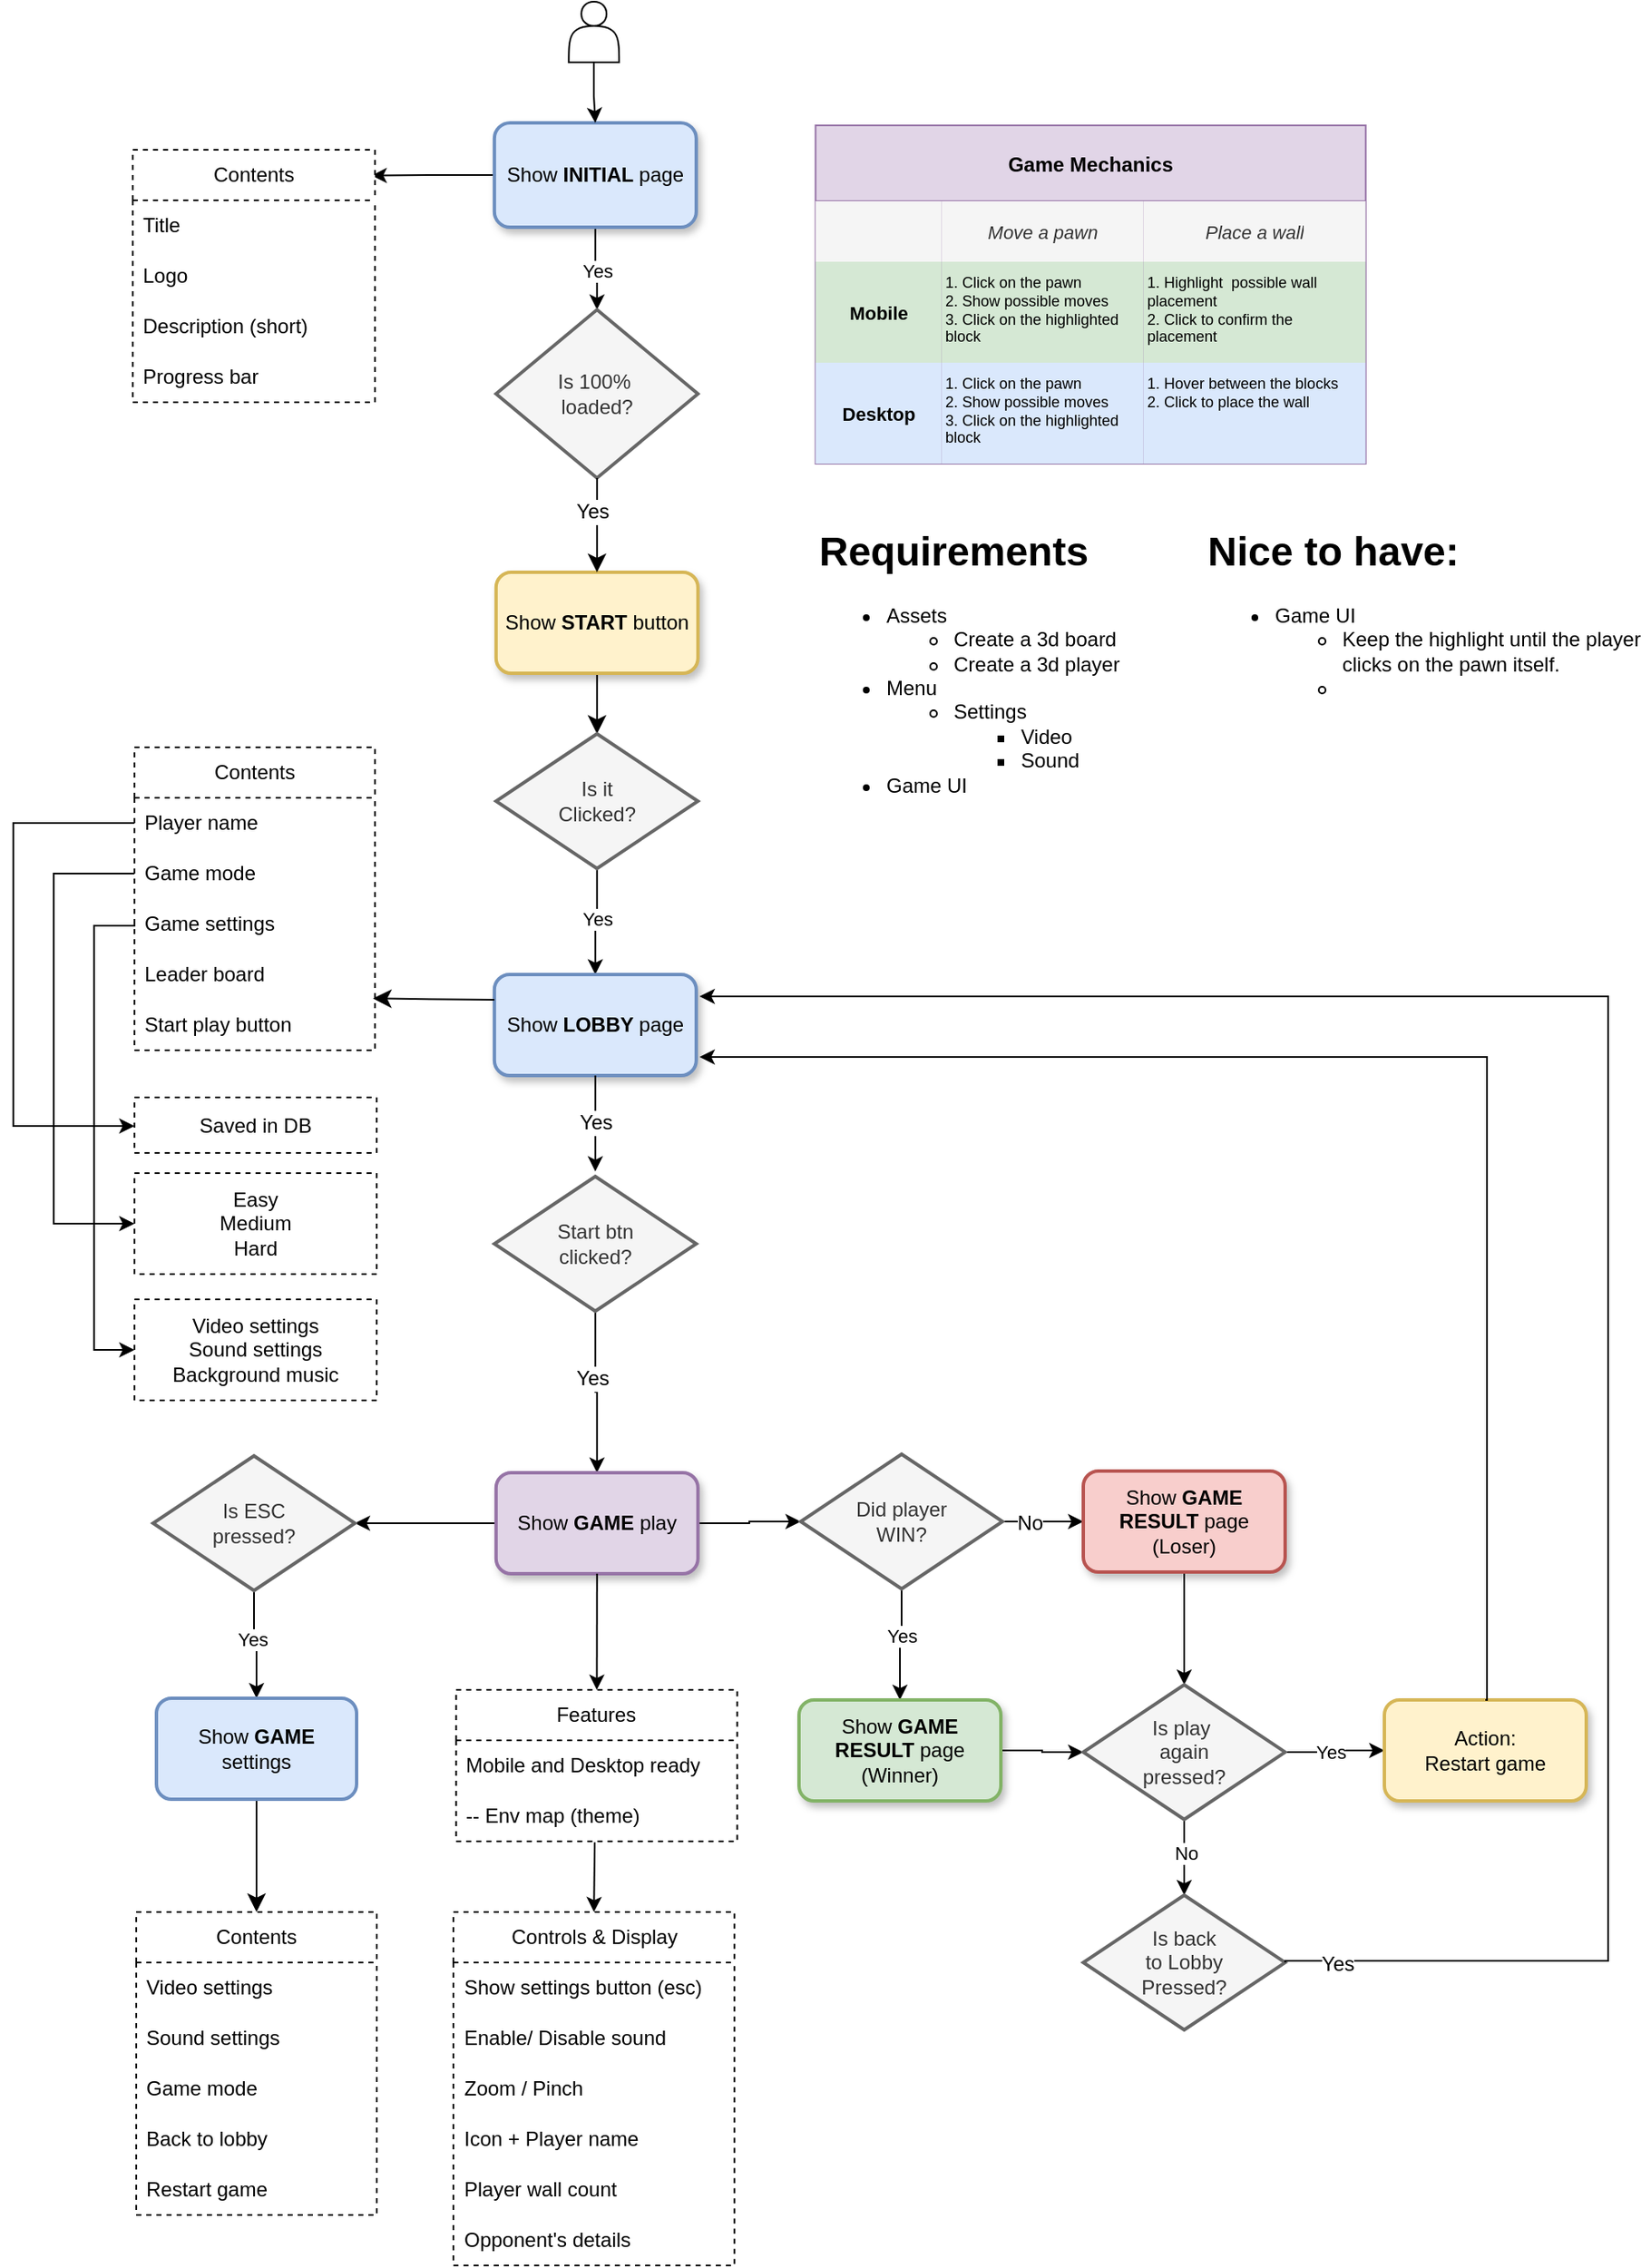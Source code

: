 <mxfile version="24.7.17">
  <diagram id="C5RBs43oDa-KdzZeNtuy" name="Page-1">
    <mxGraphModel dx="643" dy="827" grid="1" gridSize="12" guides="1" tooltips="1" connect="1" arrows="1" fold="1" page="1" pageScale="1" pageWidth="1169" pageHeight="827" math="0" shadow="0">
      <root>
        <mxCell id="WIyWlLk6GJQsqaUBKTNV-0" />
        <mxCell id="WIyWlLk6GJQsqaUBKTNV-1" parent="WIyWlLk6GJQsqaUBKTNV-0" />
        <mxCell id="kCv27NLkTASsiyVAGszz-1" value="&lt;h1 style=&quot;margin-top: 0px;&quot;&gt;Requirements&lt;/h1&gt;&lt;p&gt;&lt;/p&gt;&lt;ul&gt;&lt;li&gt;Assets&lt;/li&gt;&lt;ul&gt;&lt;li&gt;Create a 3d board&lt;/li&gt;&lt;li&gt;Create a 3d player&lt;/li&gt;&lt;/ul&gt;&lt;li&gt;Menu&lt;/li&gt;&lt;ul&gt;&lt;li&gt;Settings&lt;/li&gt;&lt;ul&gt;&lt;li&gt;Video&lt;/li&gt;&lt;li&gt;Sound&lt;/li&gt;&lt;/ul&gt;&lt;/ul&gt;&lt;li&gt;Game UI&lt;/li&gt;&lt;/ul&gt;&lt;p&gt;&lt;/p&gt;" style="text;html=1;whiteSpace=wrap;overflow=hidden;rounded=0;" parent="WIyWlLk6GJQsqaUBKTNV-1" vertex="1">
          <mxGeometry x="560.82" y="354" width="216.09" height="288" as="geometry" />
        </mxCell>
        <mxCell id="kCv27NLkTASsiyVAGszz-27" style="edgeStyle=orthogonalEdgeStyle;rounded=0;orthogonalLoop=1;jettySize=auto;html=1;entryX=0.5;entryY=0;entryDx=0;entryDy=0;entryPerimeter=0;" parent="WIyWlLk6GJQsqaUBKTNV-1" source="kCv27NLkTASsiyVAGszz-2" target="kCv27NLkTASsiyVAGszz-12" edge="1">
          <mxGeometry relative="1" as="geometry">
            <mxPoint x="371.91" y="351" as="targetPoint" />
          </mxGeometry>
        </mxCell>
        <mxCell id="kCv27NLkTASsiyVAGszz-29" value="Yes" style="edgeLabel;html=1;align=center;verticalAlign=middle;resizable=0;points=[];" parent="kCv27NLkTASsiyVAGszz-27" connectable="0" vertex="1">
          <mxGeometry x="0.861" relative="1" as="geometry">
            <mxPoint y="-20" as="offset" />
          </mxGeometry>
        </mxCell>
        <mxCell id="kCv27NLkTASsiyVAGszz-28" style="edgeStyle=orthogonalEdgeStyle;rounded=0;orthogonalLoop=1;jettySize=auto;html=1;entryX=0.986;entryY=0.102;entryDx=0;entryDy=0;entryPerimeter=0;" parent="WIyWlLk6GJQsqaUBKTNV-1" source="kCv27NLkTASsiyVAGszz-2" target="kCv27NLkTASsiyVAGszz-7" edge="1">
          <mxGeometry relative="1" as="geometry">
            <mxPoint x="310.91" y="99" as="targetPoint" />
          </mxGeometry>
        </mxCell>
        <mxCell id="kCv27NLkTASsiyVAGszz-2" value="Show &lt;b&gt;INITIAL &lt;/b&gt;page" style="rounded=1;whiteSpace=wrap;html=1;fontSize=12;glass=0;strokeWidth=2;shadow=1;fillColor=#dae8fc;strokeColor=#6c8ebf;" parent="WIyWlLk6GJQsqaUBKTNV-1" vertex="1">
          <mxGeometry x="369.91" y="120" width="120" height="62" as="geometry" />
        </mxCell>
        <mxCell id="kCv27NLkTASsiyVAGszz-7" value="Contents" style="swimlane;fontStyle=0;childLayout=stackLayout;horizontal=1;startSize=30;horizontalStack=0;resizeParent=1;resizeParentMax=0;resizeLast=0;collapsible=1;marginBottom=0;whiteSpace=wrap;html=1;dashed=1;" parent="WIyWlLk6GJQsqaUBKTNV-1" vertex="1">
          <mxGeometry x="154.91" y="136" width="144" height="150" as="geometry" />
        </mxCell>
        <mxCell id="kCv27NLkTASsiyVAGszz-8" value="Title" style="text;strokeColor=none;fillColor=none;align=left;verticalAlign=middle;spacingLeft=4;spacingRight=4;overflow=hidden;points=[[0,0.5],[1,0.5]];portConstraint=eastwest;rotatable=0;whiteSpace=wrap;html=1;" parent="kCv27NLkTASsiyVAGszz-7" vertex="1">
          <mxGeometry y="30" width="144" height="30" as="geometry" />
        </mxCell>
        <mxCell id="kCv27NLkTASsiyVAGszz-9" value="Logo" style="text;strokeColor=none;fillColor=none;align=left;verticalAlign=middle;spacingLeft=4;spacingRight=4;overflow=hidden;points=[[0,0.5],[1,0.5]];portConstraint=eastwest;rotatable=0;whiteSpace=wrap;html=1;" parent="kCv27NLkTASsiyVAGszz-7" vertex="1">
          <mxGeometry y="60" width="144" height="30" as="geometry" />
        </mxCell>
        <mxCell id="kCv27NLkTASsiyVAGszz-10" value="Description (short)" style="text;strokeColor=none;fillColor=none;align=left;verticalAlign=middle;spacingLeft=4;spacingRight=4;overflow=hidden;points=[[0,0.5],[1,0.5]];portConstraint=eastwest;rotatable=0;whiteSpace=wrap;html=1;" parent="kCv27NLkTASsiyVAGszz-7" vertex="1">
          <mxGeometry y="90" width="144" height="30" as="geometry" />
        </mxCell>
        <mxCell id="kCv27NLkTASsiyVAGszz-16" value="Progress bar" style="text;strokeColor=none;fillColor=none;align=left;verticalAlign=middle;spacingLeft=4;spacingRight=4;overflow=hidden;points=[[0,0.5],[1,0.5]];portConstraint=eastwest;rotatable=0;whiteSpace=wrap;html=1;" parent="kCv27NLkTASsiyVAGszz-7" vertex="1">
          <mxGeometry y="120" width="144" height="30" as="geometry" />
        </mxCell>
        <mxCell id="kCv27NLkTASsiyVAGszz-12" value="Is 100%&amp;nbsp;&lt;div&gt;loaded?&lt;/div&gt;" style="strokeWidth=2;html=1;shape=mxgraph.flowchart.decision;whiteSpace=wrap;fillColor=#f5f5f5;fontColor=#333333;strokeColor=#666666;" parent="WIyWlLk6GJQsqaUBKTNV-1" vertex="1">
          <mxGeometry x="370.91" y="231" width="120" height="100" as="geometry" />
        </mxCell>
        <mxCell id="fCs1MnrlORvTi6iUgowO-6" value="" style="edgeStyle=none;curved=1;rounded=0;orthogonalLoop=1;jettySize=auto;html=1;fontSize=12;startSize=8;endSize=8;" parent="WIyWlLk6GJQsqaUBKTNV-1" source="kCv27NLkTASsiyVAGszz-14" target="kCv27NLkTASsiyVAGszz-18" edge="1">
          <mxGeometry relative="1" as="geometry">
            <mxPoint x="407.91" y="483" as="targetPoint" />
          </mxGeometry>
        </mxCell>
        <mxCell id="kCv27NLkTASsiyVAGszz-14" value="Show &lt;b&gt;START &lt;/b&gt;button" style="whiteSpace=wrap;html=1;strokeWidth=2;rounded=1;shadow=1;fillColor=#fff2cc;strokeColor=#d6b656;" parent="WIyWlLk6GJQsqaUBKTNV-1" vertex="1">
          <mxGeometry x="370.91" y="387" width="120" height="60" as="geometry" />
        </mxCell>
        <mxCell id="kCv27NLkTASsiyVAGszz-31" value="" style="edgeStyle=orthogonalEdgeStyle;rounded=0;orthogonalLoop=1;jettySize=auto;html=1;" parent="WIyWlLk6GJQsqaUBKTNV-1" source="kCv27NLkTASsiyVAGszz-18" target="kCv27NLkTASsiyVAGszz-30" edge="1">
          <mxGeometry relative="1" as="geometry" />
        </mxCell>
        <mxCell id="kCv27NLkTASsiyVAGszz-32" value="Yes" style="edgeLabel;html=1;align=center;verticalAlign=middle;resizable=0;points=[];" parent="kCv27NLkTASsiyVAGszz-31" connectable="0" vertex="1">
          <mxGeometry x="-0.061" relative="1" as="geometry">
            <mxPoint as="offset" />
          </mxGeometry>
        </mxCell>
        <mxCell id="kCv27NLkTASsiyVAGszz-18" value="Is it&lt;div&gt;Clicked?&lt;/div&gt;" style="rhombus;whiteSpace=wrap;html=1;strokeWidth=2;fillColor=#f5f5f5;fontColor=#333333;strokeColor=#666666;" parent="WIyWlLk6GJQsqaUBKTNV-1" vertex="1">
          <mxGeometry x="370.91" y="483" width="120" height="80" as="geometry" />
        </mxCell>
        <mxCell id="kCv27NLkTASsiyVAGszz-21" style="edgeStyle=orthogonalEdgeStyle;rounded=0;orthogonalLoop=1;jettySize=auto;html=1;entryX=0.5;entryY=0;entryDx=0;entryDy=0;" parent="WIyWlLk6GJQsqaUBKTNV-1" source="kCv27NLkTASsiyVAGszz-20" target="kCv27NLkTASsiyVAGszz-2" edge="1">
          <mxGeometry relative="1" as="geometry">
            <Array as="points" />
          </mxGeometry>
        </mxCell>
        <mxCell id="kCv27NLkTASsiyVAGszz-20" value="" style="shape=actor;whiteSpace=wrap;html=1;" parent="WIyWlLk6GJQsqaUBKTNV-1" vertex="1">
          <mxGeometry x="414.14" y="48" width="29.91" height="36" as="geometry" />
        </mxCell>
        <mxCell id="kCv27NLkTASsiyVAGszz-30" value="Show &lt;b&gt;LOBBY &lt;/b&gt;page" style="whiteSpace=wrap;html=1;strokeWidth=2;rounded=1;shadow=1;fillColor=#dae8fc;strokeColor=#6c8ebf;" parent="WIyWlLk6GJQsqaUBKTNV-1" vertex="1">
          <mxGeometry x="369.91" y="626" width="120" height="60" as="geometry" />
        </mxCell>
        <mxCell id="kCv27NLkTASsiyVAGszz-33" value="Contents" style="swimlane;fontStyle=0;childLayout=stackLayout;horizontal=1;startSize=30;horizontalStack=0;resizeParent=1;resizeParentMax=0;resizeLast=0;collapsible=1;marginBottom=0;whiteSpace=wrap;html=1;dashed=1;" parent="WIyWlLk6GJQsqaUBKTNV-1" vertex="1">
          <mxGeometry x="155.91" y="491" width="143" height="180" as="geometry" />
        </mxCell>
        <mxCell id="kCv27NLkTASsiyVAGszz-34" value="Player name" style="text;strokeColor=none;fillColor=none;align=left;verticalAlign=middle;spacingLeft=4;spacingRight=4;overflow=hidden;points=[[0,0.5],[1,0.5]];portConstraint=eastwest;rotatable=0;whiteSpace=wrap;html=1;" parent="kCv27NLkTASsiyVAGszz-33" vertex="1">
          <mxGeometry y="30" width="143" height="30" as="geometry" />
        </mxCell>
        <mxCell id="kCv27NLkTASsiyVAGszz-35" value="Game mode" style="text;strokeColor=none;fillColor=none;align=left;verticalAlign=middle;spacingLeft=4;spacingRight=4;overflow=hidden;points=[[0,0.5],[1,0.5]];portConstraint=eastwest;rotatable=0;whiteSpace=wrap;html=1;" parent="kCv27NLkTASsiyVAGszz-33" vertex="1">
          <mxGeometry y="60" width="143" height="30" as="geometry" />
        </mxCell>
        <mxCell id="kCv27NLkTASsiyVAGszz-36" value="Game settings" style="text;strokeColor=none;fillColor=none;align=left;verticalAlign=middle;spacingLeft=4;spacingRight=4;overflow=hidden;points=[[0,0.5],[1,0.5]];portConstraint=eastwest;rotatable=0;whiteSpace=wrap;html=1;" parent="kCv27NLkTASsiyVAGszz-33" vertex="1">
          <mxGeometry y="90" width="143" height="30" as="geometry" />
        </mxCell>
        <mxCell id="kCv27NLkTASsiyVAGszz-39" value="Leader board" style="text;strokeColor=none;fillColor=none;align=left;verticalAlign=middle;spacingLeft=4;spacingRight=4;overflow=hidden;points=[[0,0.5],[1,0.5]];portConstraint=eastwest;rotatable=0;whiteSpace=wrap;html=1;" parent="kCv27NLkTASsiyVAGszz-33" vertex="1">
          <mxGeometry y="120" width="143" height="30" as="geometry" />
        </mxCell>
        <mxCell id="kCv27NLkTASsiyVAGszz-88" value="Start play button" style="text;strokeColor=none;fillColor=none;align=left;verticalAlign=middle;spacingLeft=4;spacingRight=4;overflow=hidden;points=[[0,0.5],[1,0.5]];portConstraint=eastwest;rotatable=0;whiteSpace=wrap;html=1;" parent="kCv27NLkTASsiyVAGszz-33" vertex="1">
          <mxGeometry y="150" width="143" height="30" as="geometry" />
        </mxCell>
        <mxCell id="kCv27NLkTASsiyVAGszz-42" value="Saved in DB" style="whiteSpace=wrap;html=1;dashed=1;" parent="WIyWlLk6GJQsqaUBKTNV-1" vertex="1">
          <mxGeometry x="155.91" y="699" width="144" height="33" as="geometry" />
        </mxCell>
        <mxCell id="kCv27NLkTASsiyVAGszz-43" value="" style="edgeStyle=orthogonalEdgeStyle;rounded=0;orthogonalLoop=1;jettySize=auto;html=1;" parent="WIyWlLk6GJQsqaUBKTNV-1" source="kCv27NLkTASsiyVAGszz-34" target="kCv27NLkTASsiyVAGszz-42" edge="1">
          <mxGeometry relative="1" as="geometry">
            <Array as="points">
              <mxPoint x="83.91" y="536" />
              <mxPoint x="83.91" y="716" />
            </Array>
          </mxGeometry>
        </mxCell>
        <mxCell id="kCv27NLkTASsiyVAGszz-44" value="Easy&lt;div&gt;Medium&lt;/div&gt;&lt;div&gt;Hard&lt;/div&gt;" style="whiteSpace=wrap;html=1;dashed=1;" parent="WIyWlLk6GJQsqaUBKTNV-1" vertex="1">
          <mxGeometry x="155.91" y="744" width="144" height="60" as="geometry" />
        </mxCell>
        <mxCell id="kCv27NLkTASsiyVAGszz-45" value="" style="edgeStyle=orthogonalEdgeStyle;rounded=0;orthogonalLoop=1;jettySize=auto;html=1;" parent="WIyWlLk6GJQsqaUBKTNV-1" source="kCv27NLkTASsiyVAGszz-35" target="kCv27NLkTASsiyVAGszz-44" edge="1">
          <mxGeometry relative="1" as="geometry">
            <Array as="points">
              <mxPoint x="107.91" y="566" />
              <mxPoint x="107.91" y="774" />
            </Array>
          </mxGeometry>
        </mxCell>
        <mxCell id="kCv27NLkTASsiyVAGszz-47" value="Video settings&lt;div&gt;Sound settings&lt;/div&gt;&lt;div&gt;Background music&lt;/div&gt;" style="whiteSpace=wrap;html=1;dashed=1;" parent="WIyWlLk6GJQsqaUBKTNV-1" vertex="1">
          <mxGeometry x="155.91" y="819" width="144" height="60" as="geometry" />
        </mxCell>
        <mxCell id="kCv27NLkTASsiyVAGszz-48" value="" style="edgeStyle=orthogonalEdgeStyle;rounded=0;orthogonalLoop=1;jettySize=auto;html=1;exitX=0;exitY=0.5;exitDx=0;exitDy=0;entryX=0;entryY=0.5;entryDx=0;entryDy=0;" parent="WIyWlLk6GJQsqaUBKTNV-1" source="kCv27NLkTASsiyVAGszz-36" target="kCv27NLkTASsiyVAGszz-47" edge="1">
          <mxGeometry relative="1" as="geometry">
            <Array as="points">
              <mxPoint x="131.91" y="597" />
              <mxPoint x="131.91" y="849" />
            </Array>
          </mxGeometry>
        </mxCell>
        <mxCell id="kCv27NLkTASsiyVAGszz-55" value="" style="edgeStyle=orthogonalEdgeStyle;rounded=0;orthogonalLoop=1;jettySize=auto;html=1;" parent="WIyWlLk6GJQsqaUBKTNV-1" source="kCv27NLkTASsiyVAGszz-49" target="kCv27NLkTASsiyVAGszz-54" edge="1">
          <mxGeometry relative="1" as="geometry" />
        </mxCell>
        <mxCell id="fCs1MnrlORvTi6iUgowO-12" value="Yes" style="edgeLabel;html=1;align=center;verticalAlign=middle;resizable=0;points=[];fontSize=12;" parent="kCv27NLkTASsiyVAGszz-55" connectable="0" vertex="1">
          <mxGeometry x="-0.166" y="-2" relative="1" as="geometry">
            <mxPoint y="-1" as="offset" />
          </mxGeometry>
        </mxCell>
        <mxCell id="kCv27NLkTASsiyVAGszz-49" value="Start btn&lt;div&gt;clicked?&lt;/div&gt;" style="rhombus;whiteSpace=wrap;html=1;strokeWidth=2;fillColor=#f5f5f5;fontColor=#333333;strokeColor=#666666;" parent="WIyWlLk6GJQsqaUBKTNV-1" vertex="1">
          <mxGeometry x="369.91" y="746" width="120" height="80" as="geometry" />
        </mxCell>
        <mxCell id="kCv27NLkTASsiyVAGszz-52" style="edgeStyle=orthogonalEdgeStyle;rounded=0;orthogonalLoop=1;jettySize=auto;html=1;entryX=0.5;entryY=-0.037;entryDx=0;entryDy=0;entryPerimeter=0;" parent="WIyWlLk6GJQsqaUBKTNV-1" source="kCv27NLkTASsiyVAGszz-30" target="kCv27NLkTASsiyVAGszz-49" edge="1">
          <mxGeometry relative="1" as="geometry" />
        </mxCell>
        <mxCell id="fCs1MnrlORvTi6iUgowO-11" value="Yes" style="edgeLabel;html=1;align=center;verticalAlign=middle;resizable=0;points=[];fontSize=12;" parent="kCv27NLkTASsiyVAGszz-52" connectable="0" vertex="1">
          <mxGeometry x="-0.027" relative="1" as="geometry">
            <mxPoint as="offset" />
          </mxGeometry>
        </mxCell>
        <mxCell id="kCv27NLkTASsiyVAGszz-57" value="" style="edgeStyle=orthogonalEdgeStyle;rounded=0;orthogonalLoop=1;jettySize=auto;html=1;" parent="WIyWlLk6GJQsqaUBKTNV-1" source="kCv27NLkTASsiyVAGszz-54" target="kCv27NLkTASsiyVAGszz-56" edge="1">
          <mxGeometry relative="1" as="geometry" />
        </mxCell>
        <mxCell id="kCv27NLkTASsiyVAGszz-70" value="" style="edgeStyle=orthogonalEdgeStyle;rounded=0;orthogonalLoop=1;jettySize=auto;html=1;" parent="WIyWlLk6GJQsqaUBKTNV-1" source="kCv27NLkTASsiyVAGszz-54" target="kCv27NLkTASsiyVAGszz-69" edge="1">
          <mxGeometry relative="1" as="geometry" />
        </mxCell>
        <mxCell id="kCv27NLkTASsiyVAGszz-54" value="Show &lt;b&gt;GAME &lt;/b&gt;play" style="whiteSpace=wrap;html=1;strokeWidth=2;rounded=1;shadow=1;fillColor=#e1d5e7;strokeColor=#9673a6;" parent="WIyWlLk6GJQsqaUBKTNV-1" vertex="1">
          <mxGeometry x="370.91" y="922" width="120" height="60" as="geometry" />
        </mxCell>
        <mxCell id="kCv27NLkTASsiyVAGszz-59" value="" style="edgeStyle=orthogonalEdgeStyle;rounded=0;orthogonalLoop=1;jettySize=auto;html=1;" parent="WIyWlLk6GJQsqaUBKTNV-1" source="kCv27NLkTASsiyVAGszz-56" target="kCv27NLkTASsiyVAGszz-58" edge="1">
          <mxGeometry relative="1" as="geometry" />
        </mxCell>
        <mxCell id="kCv27NLkTASsiyVAGszz-67" value="Yes" style="edgeLabel;html=1;align=center;verticalAlign=middle;resizable=0;points=[];" parent="kCv27NLkTASsiyVAGszz-59" connectable="0" vertex="1">
          <mxGeometry x="-0.123" y="-1" relative="1" as="geometry">
            <mxPoint as="offset" />
          </mxGeometry>
        </mxCell>
        <mxCell id="kCv27NLkTASsiyVAGszz-56" value="Is ESC&lt;div&gt;pressed?&lt;/div&gt;" style="rhombus;whiteSpace=wrap;html=1;strokeWidth=2;fillColor=#f5f5f5;fontColor=#333333;strokeColor=#666666;" parent="WIyWlLk6GJQsqaUBKTNV-1" vertex="1">
          <mxGeometry x="167" y="912" width="120" height="80" as="geometry" />
        </mxCell>
        <mxCell id="fCs1MnrlORvTi6iUgowO-25" value="" style="edgeStyle=none;curved=1;rounded=0;orthogonalLoop=1;jettySize=auto;html=1;fontSize=12;startSize=8;endSize=8;entryX=0.5;entryY=0;entryDx=0;entryDy=0;" parent="WIyWlLk6GJQsqaUBKTNV-1" source="kCv27NLkTASsiyVAGszz-58" target="kCv27NLkTASsiyVAGszz-60" edge="1">
          <mxGeometry relative="1" as="geometry">
            <mxPoint x="83" y="770" as="targetPoint" />
          </mxGeometry>
        </mxCell>
        <mxCell id="kCv27NLkTASsiyVAGszz-58" value="Show &lt;b&gt;GAME&lt;/b&gt;&lt;div&gt;settings&lt;/div&gt;" style="whiteSpace=wrap;html=1;rounded=1;fillColor=#dae8fc;strokeColor=#6c8ebf;strokeWidth=2;" parent="WIyWlLk6GJQsqaUBKTNV-1" vertex="1">
          <mxGeometry x="169" y="1056" width="119" height="60" as="geometry" />
        </mxCell>
        <mxCell id="kCv27NLkTASsiyVAGszz-60" value="Contents" style="swimlane;fontStyle=0;childLayout=stackLayout;horizontal=1;startSize=30;horizontalStack=0;resizeParent=1;resizeParentMax=0;resizeLast=0;collapsible=1;marginBottom=0;whiteSpace=wrap;html=1;dashed=1;" parent="WIyWlLk6GJQsqaUBKTNV-1" vertex="1">
          <mxGeometry x="157" y="1183" width="143" height="180" as="geometry" />
        </mxCell>
        <mxCell id="kCv27NLkTASsiyVAGszz-61" value="Video settings" style="text;strokeColor=none;fillColor=none;align=left;verticalAlign=middle;spacingLeft=4;spacingRight=4;overflow=hidden;points=[[0,0.5],[1,0.5]];portConstraint=eastwest;rotatable=0;whiteSpace=wrap;html=1;" parent="kCv27NLkTASsiyVAGszz-60" vertex="1">
          <mxGeometry y="30" width="143" height="30" as="geometry" />
        </mxCell>
        <mxCell id="kCv27NLkTASsiyVAGszz-62" value="Sound settings" style="text;strokeColor=none;fillColor=none;align=left;verticalAlign=middle;spacingLeft=4;spacingRight=4;overflow=hidden;points=[[0,0.5],[1,0.5]];portConstraint=eastwest;rotatable=0;whiteSpace=wrap;html=1;" parent="kCv27NLkTASsiyVAGszz-60" vertex="1">
          <mxGeometry y="60" width="143" height="30" as="geometry" />
        </mxCell>
        <mxCell id="kCv27NLkTASsiyVAGszz-63" value="Game mode" style="text;strokeColor=none;fillColor=none;align=left;verticalAlign=middle;spacingLeft=4;spacingRight=4;overflow=hidden;points=[[0,0.5],[1,0.5]];portConstraint=eastwest;rotatable=0;whiteSpace=wrap;html=1;" parent="kCv27NLkTASsiyVAGszz-60" vertex="1">
          <mxGeometry y="90" width="143" height="30" as="geometry" />
        </mxCell>
        <mxCell id="kCv27NLkTASsiyVAGszz-65" value="Back to lobby" style="text;strokeColor=none;fillColor=none;align=left;verticalAlign=middle;spacingLeft=4;spacingRight=4;overflow=hidden;points=[[0,0.5],[1,0.5]];portConstraint=eastwest;rotatable=0;whiteSpace=wrap;html=1;" parent="kCv27NLkTASsiyVAGszz-60" vertex="1">
          <mxGeometry y="120" width="143" height="30" as="geometry" />
        </mxCell>
        <mxCell id="kCv27NLkTASsiyVAGszz-66" value="Restart game" style="text;strokeColor=none;fillColor=none;align=left;verticalAlign=middle;spacingLeft=4;spacingRight=4;overflow=hidden;points=[[0,0.5],[1,0.5]];portConstraint=eastwest;rotatable=0;whiteSpace=wrap;html=1;" parent="kCv27NLkTASsiyVAGszz-60" vertex="1">
          <mxGeometry y="150" width="143" height="30" as="geometry" />
        </mxCell>
        <mxCell id="kCv27NLkTASsiyVAGszz-72" value="" style="edgeStyle=orthogonalEdgeStyle;rounded=0;orthogonalLoop=1;jettySize=auto;html=1;" parent="WIyWlLk6GJQsqaUBKTNV-1" source="kCv27NLkTASsiyVAGszz-69" target="kCv27NLkTASsiyVAGszz-71" edge="1">
          <mxGeometry relative="1" as="geometry" />
        </mxCell>
        <mxCell id="kCv27NLkTASsiyVAGszz-73" value="Yes" style="edgeLabel;html=1;align=center;verticalAlign=middle;resizable=0;points=[];" parent="kCv27NLkTASsiyVAGszz-72" connectable="0" vertex="1">
          <mxGeometry x="-0.179" relative="1" as="geometry">
            <mxPoint as="offset" />
          </mxGeometry>
        </mxCell>
        <mxCell id="kCv27NLkTASsiyVAGszz-75" value="" style="edgeStyle=orthogonalEdgeStyle;rounded=0;orthogonalLoop=1;jettySize=auto;html=1;" parent="WIyWlLk6GJQsqaUBKTNV-1" source="kCv27NLkTASsiyVAGszz-69" target="kCv27NLkTASsiyVAGszz-74" edge="1">
          <mxGeometry relative="1" as="geometry" />
        </mxCell>
        <mxCell id="fCs1MnrlORvTi6iUgowO-26" value="No" style="edgeLabel;html=1;align=center;verticalAlign=middle;resizable=0;points=[];fontSize=12;" parent="kCv27NLkTASsiyVAGszz-75" connectable="0" vertex="1">
          <mxGeometry x="-0.364" y="-1" relative="1" as="geometry">
            <mxPoint as="offset" />
          </mxGeometry>
        </mxCell>
        <mxCell id="kCv27NLkTASsiyVAGszz-69" value="Did player&lt;div&gt;WIN?&lt;/div&gt;" style="rhombus;whiteSpace=wrap;html=1;strokeWidth=2;fillColor=#f5f5f5;fontColor=#333333;strokeColor=#666666;" parent="WIyWlLk6GJQsqaUBKTNV-1" vertex="1">
          <mxGeometry x="552.0" y="911" width="120" height="80" as="geometry" />
        </mxCell>
        <mxCell id="kCv27NLkTASsiyVAGszz-78" style="edgeStyle=orthogonalEdgeStyle;rounded=0;orthogonalLoop=1;jettySize=auto;html=1;entryX=0;entryY=0.5;entryDx=0;entryDy=0;" parent="WIyWlLk6GJQsqaUBKTNV-1" source="kCv27NLkTASsiyVAGszz-71" target="kCv27NLkTASsiyVAGszz-76" edge="1">
          <mxGeometry relative="1" as="geometry" />
        </mxCell>
        <mxCell id="kCv27NLkTASsiyVAGszz-71" value="Show &lt;b&gt;GAME RESULT &lt;/b&gt;page&lt;div&gt;(Winner)&lt;/div&gt;" style="whiteSpace=wrap;html=1;strokeWidth=2;rounded=1;shadow=1;fillColor=#d5e8d4;strokeColor=#82b366;" parent="WIyWlLk6GJQsqaUBKTNV-1" vertex="1">
          <mxGeometry x="551.0" y="1057" width="120" height="60" as="geometry" />
        </mxCell>
        <mxCell id="kCv27NLkTASsiyVAGszz-77" value="" style="edgeStyle=orthogonalEdgeStyle;rounded=0;orthogonalLoop=1;jettySize=auto;html=1;" parent="WIyWlLk6GJQsqaUBKTNV-1" source="kCv27NLkTASsiyVAGszz-74" target="kCv27NLkTASsiyVAGszz-76" edge="1">
          <mxGeometry relative="1" as="geometry" />
        </mxCell>
        <mxCell id="kCv27NLkTASsiyVAGszz-74" value="Show&amp;nbsp;&lt;b&gt;GAME RESULT&amp;nbsp;&lt;/b&gt;page&lt;div&gt;(Loser)&lt;/div&gt;" style="whiteSpace=wrap;html=1;strokeWidth=2;rounded=1;shadow=1;fillColor=#f8cecc;strokeColor=#b85450;" parent="WIyWlLk6GJQsqaUBKTNV-1" vertex="1">
          <mxGeometry x="720.0" y="921" width="120" height="60" as="geometry" />
        </mxCell>
        <mxCell id="kCv27NLkTASsiyVAGszz-80" value="" style="edgeStyle=orthogonalEdgeStyle;rounded=0;orthogonalLoop=1;jettySize=auto;html=1;" parent="WIyWlLk6GJQsqaUBKTNV-1" source="kCv27NLkTASsiyVAGszz-76" target="kCv27NLkTASsiyVAGszz-79" edge="1">
          <mxGeometry relative="1" as="geometry" />
        </mxCell>
        <mxCell id="kCv27NLkTASsiyVAGszz-82" value="Yes" style="edgeLabel;html=1;align=center;verticalAlign=middle;resizable=0;points=[];" parent="kCv27NLkTASsiyVAGszz-80" connectable="0" vertex="1">
          <mxGeometry x="-0.096" relative="1" as="geometry">
            <mxPoint as="offset" />
          </mxGeometry>
        </mxCell>
        <mxCell id="kCv27NLkTASsiyVAGszz-84" value="" style="edgeStyle=orthogonalEdgeStyle;rounded=0;orthogonalLoop=1;jettySize=auto;html=1;" parent="WIyWlLk6GJQsqaUBKTNV-1" source="kCv27NLkTASsiyVAGszz-76" target="kCv27NLkTASsiyVAGszz-83" edge="1">
          <mxGeometry relative="1" as="geometry" />
        </mxCell>
        <mxCell id="kCv27NLkTASsiyVAGszz-87" value="No" style="edgeLabel;html=1;align=center;verticalAlign=middle;resizable=0;points=[];" parent="kCv27NLkTASsiyVAGszz-84" connectable="0" vertex="1">
          <mxGeometry x="-0.101" y="1" relative="1" as="geometry">
            <mxPoint as="offset" />
          </mxGeometry>
        </mxCell>
        <mxCell id="kCv27NLkTASsiyVAGszz-76" value="Is play&amp;nbsp;&lt;div&gt;again&lt;div&gt;pressed?&lt;/div&gt;&lt;/div&gt;" style="rhombus;whiteSpace=wrap;html=1;strokeWidth=2;fillColor=#f5f5f5;fontColor=#333333;strokeColor=#666666;" parent="WIyWlLk6GJQsqaUBKTNV-1" vertex="1">
          <mxGeometry x="720.0" y="1048" width="120" height="80" as="geometry" />
        </mxCell>
        <mxCell id="kCv27NLkTASsiyVAGszz-79" value="Action:&lt;br&gt;R&lt;span style=&quot;background-color: initial;&quot;&gt;estart game&lt;/span&gt;" style="whiteSpace=wrap;html=1;strokeWidth=2;rounded=1;shadow=1;fillColor=#fff2cc;strokeColor=#d6b656;" parent="WIyWlLk6GJQsqaUBKTNV-1" vertex="1">
          <mxGeometry x="899.0" y="1057" width="120" height="60" as="geometry" />
        </mxCell>
        <mxCell id="kCv27NLkTASsiyVAGszz-83" value="Is back&lt;div&gt;to Lobby&lt;/div&gt;&lt;div&gt;Pressed?&lt;/div&gt;" style="rhombus;whiteSpace=wrap;html=1;strokeWidth=2;fillColor=#f5f5f5;fontColor=#333333;strokeColor=#666666;" parent="WIyWlLk6GJQsqaUBKTNV-1" vertex="1">
          <mxGeometry x="720.0" y="1173" width="120" height="80" as="geometry" />
        </mxCell>
        <mxCell id="fCs1MnrlORvTi6iUgowO-4" value="" style="endArrow=classic;html=1;rounded=0;fontSize=12;startSize=8;endSize=8;curved=1;entryX=0.5;entryY=0;entryDx=0;entryDy=0;exitX=0.5;exitY=1;exitDx=0;exitDy=0;exitPerimeter=0;" parent="WIyWlLk6GJQsqaUBKTNV-1" source="kCv27NLkTASsiyVAGszz-12" target="kCv27NLkTASsiyVAGszz-14" edge="1">
          <mxGeometry width="50" height="50" relative="1" as="geometry">
            <mxPoint x="383.91" y="329" as="sourcePoint" />
            <mxPoint x="433.91" y="279" as="targetPoint" />
          </mxGeometry>
        </mxCell>
        <mxCell id="fCs1MnrlORvTi6iUgowO-5" value="Yes" style="edgeLabel;html=1;align=center;verticalAlign=middle;resizable=0;points=[];fontSize=12;" parent="fCs1MnrlORvTi6iUgowO-4" connectable="0" vertex="1">
          <mxGeometry x="-0.277" y="-3" relative="1" as="geometry">
            <mxPoint as="offset" />
          </mxGeometry>
        </mxCell>
        <mxCell id="fCs1MnrlORvTi6iUgowO-8" value="" style="endArrow=classic;html=1;rounded=0;fontSize=12;startSize=8;endSize=8;curved=1;entryX=1.006;entryY=0.079;entryDx=0;entryDy=0;entryPerimeter=0;" parent="WIyWlLk6GJQsqaUBKTNV-1" edge="1">
          <mxGeometry width="50" height="50" relative="1" as="geometry">
            <mxPoint x="369.91" y="641" as="sourcePoint" />
            <mxPoint x="297.75" y="640.22" as="targetPoint" />
          </mxGeometry>
        </mxCell>
        <mxCell id="fCs1MnrlORvTi6iUgowO-21" style="edgeStyle=orthogonalEdgeStyle;rounded=0;orthogonalLoop=1;jettySize=auto;html=1;exitX=0.5;exitY=0;exitDx=0;exitDy=0;" parent="WIyWlLk6GJQsqaUBKTNV-1" source="kCv27NLkTASsiyVAGszz-79" edge="1">
          <mxGeometry relative="1" as="geometry">
            <mxPoint x="948" y="972" as="sourcePoint" />
            <mxPoint x="491.91" y="675" as="targetPoint" />
            <Array as="points">
              <mxPoint x="960" y="675" />
            </Array>
          </mxGeometry>
        </mxCell>
        <mxCell id="fCs1MnrlORvTi6iUgowO-22" style="edgeStyle=orthogonalEdgeStyle;rounded=0;orthogonalLoop=1;jettySize=auto;html=1;exitX=1;exitY=0.5;exitDx=0;exitDy=0;" parent="WIyWlLk6GJQsqaUBKTNV-1" source="kCv27NLkTASsiyVAGszz-83" edge="1">
          <mxGeometry relative="1" as="geometry">
            <mxPoint x="947.91" y="964" as="sourcePoint" />
            <mxPoint x="491.91" y="639" as="targetPoint" />
            <Array as="points">
              <mxPoint x="1032" y="1212" />
              <mxPoint x="1032" y="639" />
            </Array>
          </mxGeometry>
        </mxCell>
        <mxCell id="fCs1MnrlORvTi6iUgowO-27" value="Yes" style="edgeLabel;html=1;align=center;verticalAlign=middle;resizable=0;points=[];fontSize=12;" parent="fCs1MnrlORvTi6iUgowO-22" connectable="0" vertex="1">
          <mxGeometry x="-0.951" y="-2" relative="1" as="geometry">
            <mxPoint as="offset" />
          </mxGeometry>
        </mxCell>
        <mxCell id="rd6D9-oZQTdB4VabQxLj-0" value="" style="endArrow=classic;html=1;rounded=0;exitX=0.5;exitY=1;exitDx=0;exitDy=0;" parent="WIyWlLk6GJQsqaUBKTNV-1" source="kCv27NLkTASsiyVAGszz-54" target="rd6D9-oZQTdB4VabQxLj-1" edge="1">
          <mxGeometry width="50" height="50" relative="1" as="geometry">
            <mxPoint x="444" y="914" as="sourcePoint" />
            <mxPoint x="432" y="1248" as="targetPoint" />
          </mxGeometry>
        </mxCell>
        <mxCell id="rd6D9-oZQTdB4VabQxLj-1" value="Features" style="swimlane;fontStyle=0;childLayout=stackLayout;horizontal=1;startSize=30;horizontalStack=0;resizeParent=1;resizeParentMax=0;resizeLast=0;collapsible=1;marginBottom=0;whiteSpace=wrap;html=1;dashed=1;" parent="WIyWlLk6GJQsqaUBKTNV-1" vertex="1">
          <mxGeometry x="347.18" y="1051" width="167.09" height="90" as="geometry" />
        </mxCell>
        <mxCell id="rd6D9-oZQTdB4VabQxLj-2" value="Mobile and Desktop ready" style="text;strokeColor=none;fillColor=none;align=left;verticalAlign=middle;spacingLeft=4;spacingRight=4;overflow=hidden;points=[[0,0.5],[1,0.5]];portConstraint=eastwest;rotatable=0;whiteSpace=wrap;html=1;" parent="rd6D9-oZQTdB4VabQxLj-1" vertex="1">
          <mxGeometry y="30" width="167.09" height="30" as="geometry" />
        </mxCell>
        <mxCell id="rd6D9-oZQTdB4VabQxLj-15" value="-- Env map (theme)" style="text;strokeColor=none;fillColor=none;align=left;verticalAlign=middle;spacingLeft=4;spacingRight=4;overflow=hidden;points=[[0,0.5],[1,0.5]];portConstraint=eastwest;rotatable=0;whiteSpace=wrap;html=1;" parent="rd6D9-oZQTdB4VabQxLj-1" vertex="1">
          <mxGeometry y="60" width="167.09" height="30" as="geometry" />
        </mxCell>
        <mxCell id="rd6D9-oZQTdB4VabQxLj-7" value="Controls &amp;amp; Display" style="swimlane;fontStyle=0;childLayout=stackLayout;horizontal=1;startSize=30;horizontalStack=0;resizeParent=1;resizeParentMax=0;resizeLast=0;collapsible=1;marginBottom=0;whiteSpace=wrap;html=1;dashed=1;" parent="WIyWlLk6GJQsqaUBKTNV-1" vertex="1">
          <mxGeometry x="345.55" y="1183" width="167.09" height="210" as="geometry" />
        </mxCell>
        <mxCell id="rd6D9-oZQTdB4VabQxLj-9" value="Show settings button (esc)" style="text;strokeColor=none;fillColor=none;align=left;verticalAlign=middle;spacingLeft=4;spacingRight=4;overflow=hidden;points=[[0,0.5],[1,0.5]];portConstraint=eastwest;rotatable=0;whiteSpace=wrap;html=1;" parent="rd6D9-oZQTdB4VabQxLj-7" vertex="1">
          <mxGeometry y="30" width="167.09" height="30" as="geometry" />
        </mxCell>
        <mxCell id="rd6D9-oZQTdB4VabQxLj-10" value="Enable/ Disable sound" style="text;strokeColor=none;fillColor=none;align=left;verticalAlign=middle;spacingLeft=4;spacingRight=4;overflow=hidden;points=[[0,0.5],[1,0.5]];portConstraint=eastwest;rotatable=0;whiteSpace=wrap;html=1;" parent="rd6D9-oZQTdB4VabQxLj-7" vertex="1">
          <mxGeometry y="60" width="167.09" height="30" as="geometry" />
        </mxCell>
        <mxCell id="rd6D9-oZQTdB4VabQxLj-12" value="Zoom / Pinch&amp;nbsp;" style="text;strokeColor=none;fillColor=none;align=left;verticalAlign=middle;spacingLeft=4;spacingRight=4;overflow=hidden;points=[[0,0.5],[1,0.5]];portConstraint=eastwest;rotatable=0;whiteSpace=wrap;html=1;" parent="rd6D9-oZQTdB4VabQxLj-7" vertex="1">
          <mxGeometry y="90" width="167.09" height="30" as="geometry" />
        </mxCell>
        <mxCell id="rd6D9-oZQTdB4VabQxLj-13" value="Icon + Player name" style="text;strokeColor=none;fillColor=none;align=left;verticalAlign=middle;spacingLeft=4;spacingRight=4;overflow=hidden;points=[[0,0.5],[1,0.5]];portConstraint=eastwest;rotatable=0;whiteSpace=wrap;html=1;" parent="rd6D9-oZQTdB4VabQxLj-7" vertex="1">
          <mxGeometry y="120" width="167.09" height="30" as="geometry" />
        </mxCell>
        <mxCell id="rd6D9-oZQTdB4VabQxLj-14" value="Player wall count" style="text;strokeColor=none;fillColor=none;align=left;verticalAlign=middle;spacingLeft=4;spacingRight=4;overflow=hidden;points=[[0,0.5],[1,0.5]];portConstraint=eastwest;rotatable=0;whiteSpace=wrap;html=1;" parent="rd6D9-oZQTdB4VabQxLj-7" vertex="1">
          <mxGeometry y="150" width="167.09" height="30" as="geometry" />
        </mxCell>
        <mxCell id="rd6D9-oZQTdB4VabQxLj-16" value="Opponent&#39;s details" style="text;strokeColor=none;fillColor=none;align=left;verticalAlign=middle;spacingLeft=4;spacingRight=4;overflow=hidden;points=[[0,0.5],[1,0.5]];portConstraint=eastwest;rotatable=0;whiteSpace=wrap;html=1;" parent="rd6D9-oZQTdB4VabQxLj-7" vertex="1">
          <mxGeometry y="180" width="167.09" height="30" as="geometry" />
        </mxCell>
        <mxCell id="rd6D9-oZQTdB4VabQxLj-17" value="" style="endArrow=classic;html=1;rounded=0;exitX=0.493;exitY=1.022;exitDx=0;exitDy=0;exitPerimeter=0;entryX=0.5;entryY=0;entryDx=0;entryDy=0;" parent="WIyWlLk6GJQsqaUBKTNV-1" source="rd6D9-oZQTdB4VabQxLj-15" target="rd6D9-oZQTdB4VabQxLj-7" edge="1">
          <mxGeometry width="50" height="50" relative="1" as="geometry">
            <mxPoint x="528" y="1250" as="sourcePoint" />
            <mxPoint x="578" y="1200" as="targetPoint" />
          </mxGeometry>
        </mxCell>
        <mxCell id="rd6D9-oZQTdB4VabQxLj-18" value="Game Mechanics" style="shape=table;startSize=45;container=1;collapsible=0;childLayout=tableLayout;strokeColor=#9673a6;fontSize=12;fontStyle=1;fillColor=#e1d5e7;" parent="WIyWlLk6GJQsqaUBKTNV-1" vertex="1">
          <mxGeometry x="560.82" y="121.5" width="327.09" height="201" as="geometry" />
        </mxCell>
        <mxCell id="rd6D9-oZQTdB4VabQxLj-19" value="" style="shape=tableRow;horizontal=0;startSize=0;swimlaneHead=0;swimlaneBody=0;strokeColor=inherit;top=0;left=0;bottom=0;right=0;collapsible=0;dropTarget=0;fillColor=none;points=[[0,0.5],[1,0.5]];portConstraint=eastwest;fontSize=16;" parent="rd6D9-oZQTdB4VabQxLj-18" vertex="1">
          <mxGeometry y="45" width="327.09" height="36" as="geometry" />
        </mxCell>
        <mxCell id="rd6D9-oZQTdB4VabQxLj-20" value="" style="shape=partialRectangle;html=1;whiteSpace=wrap;connectable=0;strokeColor=#666666;overflow=hidden;fillColor=#f5f5f5;top=0;left=0;bottom=0;right=0;pointerEvents=1;fontSize=12;fontColor=#333333;" parent="rd6D9-oZQTdB4VabQxLj-19" vertex="1">
          <mxGeometry width="75" height="36" as="geometry">
            <mxRectangle width="75" height="36" as="alternateBounds" />
          </mxGeometry>
        </mxCell>
        <mxCell id="rd6D9-oZQTdB4VabQxLj-21" value="Move a pawn" style="shape=partialRectangle;html=1;whiteSpace=wrap;connectable=0;strokeColor=#666666;overflow=hidden;fillColor=#f5f5f5;top=0;left=0;bottom=0;right=0;pointerEvents=1;fontSize=11;fontStyle=2;fontColor=#333333;" parent="rd6D9-oZQTdB4VabQxLj-19" vertex="1">
          <mxGeometry x="75" width="120" height="36" as="geometry">
            <mxRectangle width="120" height="36" as="alternateBounds" />
          </mxGeometry>
        </mxCell>
        <mxCell id="rd6D9-oZQTdB4VabQxLj-22" value="Place a wall" style="shape=partialRectangle;html=1;whiteSpace=wrap;connectable=0;strokeColor=#666666;overflow=hidden;fillColor=#f5f5f5;top=0;left=0;bottom=0;right=0;pointerEvents=1;fontSize=11;fontStyle=2;fontColor=#333333;" parent="rd6D9-oZQTdB4VabQxLj-19" vertex="1">
          <mxGeometry x="195" width="132" height="36" as="geometry">
            <mxRectangle width="132" height="36" as="alternateBounds" />
          </mxGeometry>
        </mxCell>
        <mxCell id="rd6D9-oZQTdB4VabQxLj-23" value="" style="shape=tableRow;horizontal=0;startSize=0;swimlaneHead=0;swimlaneBody=0;strokeColor=inherit;top=0;left=0;bottom=0;right=0;collapsible=0;dropTarget=0;fillColor=none;points=[[0,0.5],[1,0.5]];portConstraint=eastwest;fontSize=16;" parent="rd6D9-oZQTdB4VabQxLj-18" vertex="1">
          <mxGeometry y="81" width="327.09" height="60" as="geometry" />
        </mxCell>
        <mxCell id="rd6D9-oZQTdB4VabQxLj-24" value="Mobile" style="shape=partialRectangle;html=1;whiteSpace=wrap;connectable=0;strokeColor=#82b366;overflow=hidden;fillColor=#d5e8d4;top=0;left=0;bottom=0;right=0;pointerEvents=1;fontSize=11;fontStyle=1" parent="rd6D9-oZQTdB4VabQxLj-23" vertex="1">
          <mxGeometry width="75" height="60" as="geometry">
            <mxRectangle width="75" height="60" as="alternateBounds" />
          </mxGeometry>
        </mxCell>
        <mxCell id="rd6D9-oZQTdB4VabQxLj-25" value="1. Click on the pawn&lt;br&gt;2. Show possible moves&lt;br&gt;3. Click on the highlighted block" style="shape=partialRectangle;connectable=0;strokeColor=#82b366;overflow=hidden;fillColor=#d5e8d4;top=0;left=0;bottom=0;right=0;pointerEvents=1;fontSize=9;align=left;horizontal=1;verticalAlign=top;spacingRight=11;labelBackgroundColor=none;textShadow=0;html=1;whiteSpace=wrap;" parent="rd6D9-oZQTdB4VabQxLj-23" vertex="1">
          <mxGeometry x="75" width="120" height="60" as="geometry">
            <mxRectangle width="120" height="60" as="alternateBounds" />
          </mxGeometry>
        </mxCell>
        <mxCell id="rd6D9-oZQTdB4VabQxLj-26" value="&lt;span style=&quot;font-size: 9px;&quot;&gt;1. Highlight&amp;nbsp; possible wall placement&amp;nbsp;&lt;/span&gt;&lt;div style=&quot;font-size: 9px;&quot;&gt;&lt;span style=&quot;font-size: 9px; background-color: initial;&quot;&gt;2. Click to confirm the placement&amp;nbsp;&amp;nbsp;&lt;/span&gt;&lt;/div&gt;" style="shape=partialRectangle;html=1;whiteSpace=wrap;connectable=0;strokeColor=#82b366;overflow=hidden;fillColor=#d5e8d4;top=0;left=0;bottom=0;right=0;pointerEvents=1;fontSize=9;align=left;horizontal=1;verticalAlign=top;spacingRight=6;" parent="rd6D9-oZQTdB4VabQxLj-23" vertex="1">
          <mxGeometry x="195" width="132" height="60" as="geometry">
            <mxRectangle width="132" height="60" as="alternateBounds" />
          </mxGeometry>
        </mxCell>
        <mxCell id="rd6D9-oZQTdB4VabQxLj-27" value="" style="shape=tableRow;horizontal=0;startSize=0;swimlaneHead=0;swimlaneBody=0;strokeColor=inherit;top=0;left=0;bottom=0;right=0;collapsible=0;dropTarget=0;fillColor=none;points=[[0,0.5],[1,0.5]];portConstraint=eastwest;fontSize=16;" parent="rd6D9-oZQTdB4VabQxLj-18" vertex="1">
          <mxGeometry y="141" width="327.09" height="60" as="geometry" />
        </mxCell>
        <mxCell id="rd6D9-oZQTdB4VabQxLj-28" value="Desktop" style="shape=partialRectangle;html=1;whiteSpace=wrap;connectable=0;strokeColor=#6c8ebf;overflow=hidden;fillColor=#dae8fc;top=0;left=0;bottom=0;right=0;pointerEvents=1;fontSize=11;fontStyle=1" parent="rd6D9-oZQTdB4VabQxLj-27" vertex="1">
          <mxGeometry width="75" height="60" as="geometry">
            <mxRectangle width="75" height="60" as="alternateBounds" />
          </mxGeometry>
        </mxCell>
        <mxCell id="rd6D9-oZQTdB4VabQxLj-29" value="1. Click on the pawn&#xa;2. Show possible moves&#xa;3. Click on the highlighted block" style="shape=partialRectangle;connectable=0;strokeColor=#6c8ebf;overflow=hidden;fillColor=#dae8fc;top=0;left=0;bottom=0;right=0;pointerEvents=1;fontSize=9;align=left;horizontal=1;verticalAlign=top;whiteSpace=wrap;spacingRight=6;" parent="rd6D9-oZQTdB4VabQxLj-27" vertex="1">
          <mxGeometry x="75" width="120" height="60" as="geometry">
            <mxRectangle width="120" height="60" as="alternateBounds" />
          </mxGeometry>
        </mxCell>
        <mxCell id="rd6D9-oZQTdB4VabQxLj-30" value="&lt;span style=&quot;font-size: 9px;&quot;&gt;1. Hover between the blocks&lt;/span&gt;&lt;div style=&quot;font-size: 9px;&quot;&gt;&lt;span style=&quot;font-size: 9px;&quot;&gt;2. Click to place the wall&amp;nbsp;&lt;/span&gt;&lt;/div&gt;" style="shape=partialRectangle;html=1;whiteSpace=wrap;connectable=0;strokeColor=#6c8ebf;overflow=hidden;fillColor=#dae8fc;top=0;left=0;bottom=0;right=0;pointerEvents=1;fontSize=9;align=left;horizontal=1;verticalAlign=top;spacingRight=6;" parent="rd6D9-oZQTdB4VabQxLj-27" vertex="1">
          <mxGeometry x="195" width="132" height="60" as="geometry">
            <mxRectangle width="132" height="60" as="alternateBounds" />
          </mxGeometry>
        </mxCell>
        <mxCell id="rd6D9-oZQTdB4VabQxLj-32" value="&lt;h1 style=&quot;margin-top: 0px;&quot;&gt;Nice to have:&lt;/h1&gt;&lt;p&gt;&lt;/p&gt;&lt;ul&gt;&lt;li&gt;&lt;span style=&quot;background-color: initial;&quot;&gt;Game UI&lt;/span&gt;&lt;br&gt;&lt;/li&gt;&lt;ul&gt;&lt;li&gt;Keep the highlight until the player clicks on the pawn itself.&lt;/li&gt;&lt;li&gt;&lt;br&gt;&lt;/li&gt;&lt;/ul&gt;&lt;/ul&gt;&lt;p&gt;&lt;/p&gt;" style="text;html=1;whiteSpace=wrap;overflow=hidden;rounded=0;" parent="WIyWlLk6GJQsqaUBKTNV-1" vertex="1">
          <mxGeometry x="792" y="354" width="264" height="288" as="geometry" />
        </mxCell>
      </root>
    </mxGraphModel>
  </diagram>
</mxfile>
